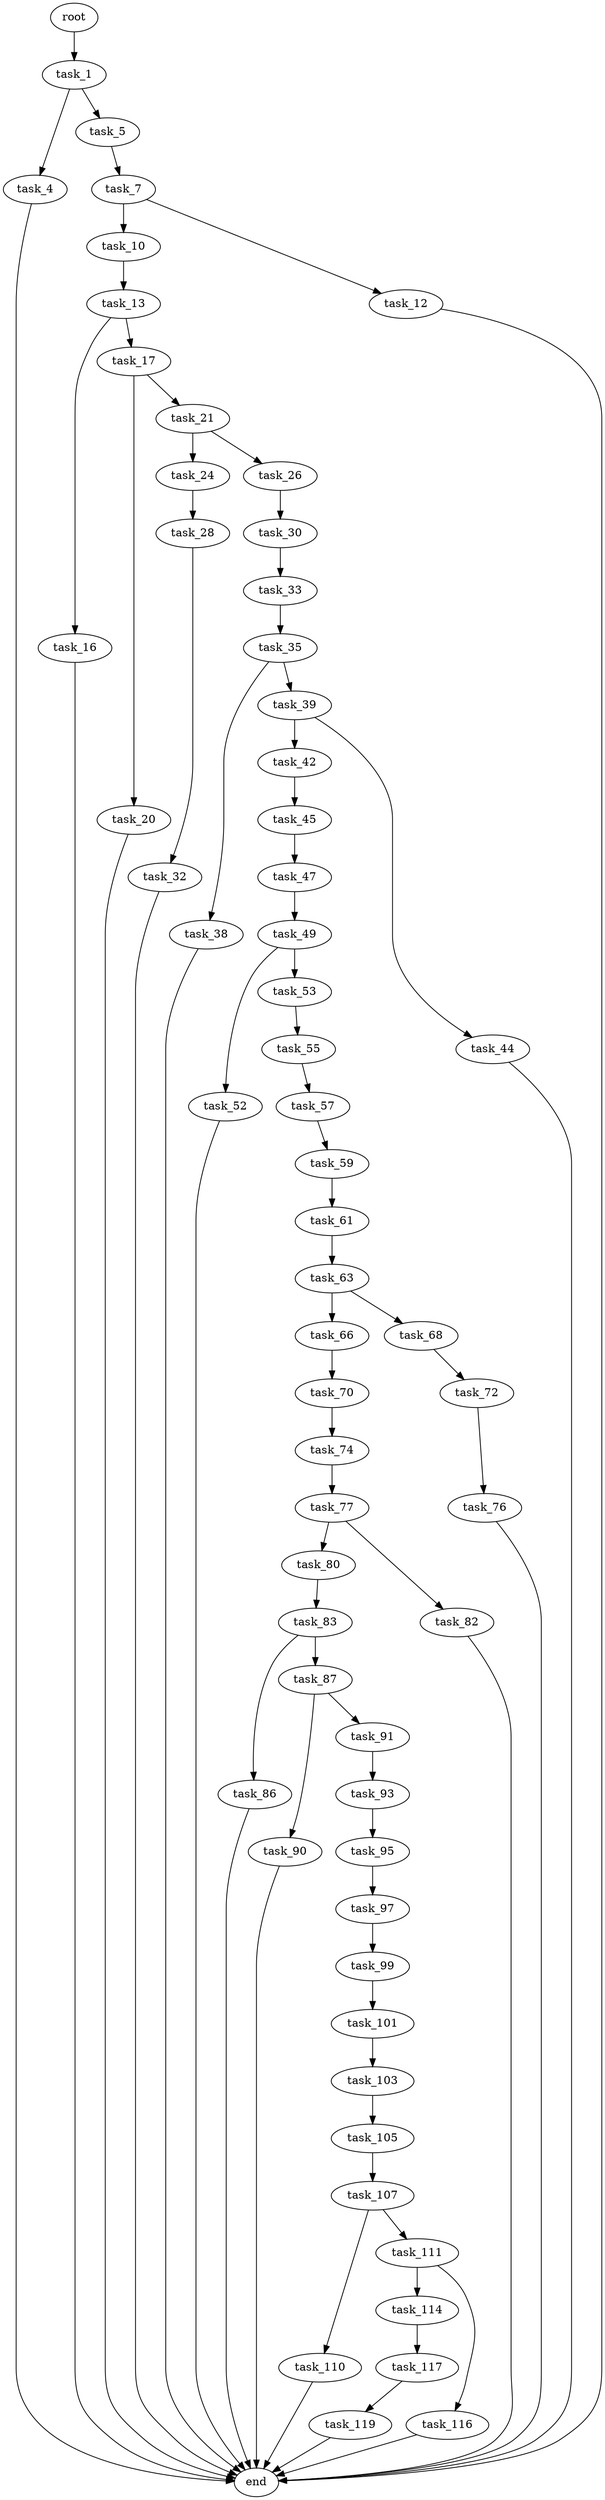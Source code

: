 digraph G {
  root [size="0.000000"];
  task_1 [size="1073741824000.000000"];
  task_4 [size="68719476736.000000"];
  task_5 [size="70674811003.000000"];
  task_7 [size="8589934592.000000"];
  task_10 [size="628909105331.000000"];
  task_12 [size="17811249645.000000"];
  task_13 [size="11325543001.000000"];
  task_16 [size="3779128888.000000"];
  task_17 [size="77564139926.000000"];
  task_20 [size="8900456776.000000"];
  task_21 [size="368293445632.000000"];
  task_24 [size="113540792678.000000"];
  task_26 [size="829949979918.000000"];
  task_28 [size="68719476736.000000"];
  task_30 [size="368293445632.000000"];
  task_32 [size="8589934592.000000"];
  task_33 [size="7939866206.000000"];
  task_35 [size="8589934592.000000"];
  task_38 [size="549755813888.000000"];
  task_39 [size="823737549629.000000"];
  task_42 [size="28991029248.000000"];
  task_44 [size="23167270193.000000"];
  task_45 [size="8589934592.000000"];
  task_47 [size="11465030930.000000"];
  task_49 [size="28991029248.000000"];
  task_52 [size="549755813888.000000"];
  task_53 [size="871912318702.000000"];
  task_55 [size="1195256088.000000"];
  task_57 [size="261756614643.000000"];
  task_59 [size="231928233984.000000"];
  task_61 [size="50250121153.000000"];
  task_63 [size="421971614070.000000"];
  task_66 [size="92867357757.000000"];
  task_68 [size="8589934592.000000"];
  task_70 [size="28991029248.000000"];
  task_72 [size="1010067836.000000"];
  task_74 [size="345546904582.000000"];
  task_76 [size="419467203335.000000"];
  task_77 [size="771587484537.000000"];
  task_80 [size="48796913080.000000"];
  task_82 [size="2024731769.000000"];
  task_83 [size="231928233984.000000"];
  task_86 [size="15888911065.000000"];
  task_87 [size="368293445632.000000"];
  task_90 [size="171421539493.000000"];
  task_91 [size="61941874220.000000"];
  task_93 [size="782757789696.000000"];
  task_95 [size="231928233984.000000"];
  task_97 [size="782757789696.000000"];
  task_99 [size="71615321652.000000"];
  task_101 [size="549755813888.000000"];
  task_103 [size="23664844333.000000"];
  task_105 [size="559031107529.000000"];
  task_107 [size="11894466739.000000"];
  task_110 [size="820074162057.000000"];
  task_111 [size="9987999782.000000"];
  task_114 [size="448266078260.000000"];
  task_116 [size="36542322097.000000"];
  task_117 [size="782757789696.000000"];
  task_119 [size="61244905016.000000"];
  end [size="0.000000"];

  root -> task_1 [size="1.000000"];
  task_1 -> task_4 [size="838860800.000000"];
  task_1 -> task_5 [size="838860800.000000"];
  task_4 -> end [size="1.000000"];
  task_5 -> task_7 [size="209715200.000000"];
  task_7 -> task_10 [size="33554432.000000"];
  task_7 -> task_12 [size="33554432.000000"];
  task_10 -> task_13 [size="536870912.000000"];
  task_12 -> end [size="1.000000"];
  task_13 -> task_16 [size="209715200.000000"];
  task_13 -> task_17 [size="209715200.000000"];
  task_16 -> end [size="1.000000"];
  task_17 -> task_20 [size="134217728.000000"];
  task_17 -> task_21 [size="134217728.000000"];
  task_20 -> end [size="1.000000"];
  task_21 -> task_24 [size="411041792.000000"];
  task_21 -> task_26 [size="411041792.000000"];
  task_24 -> task_28 [size="536870912.000000"];
  task_26 -> task_30 [size="679477248.000000"];
  task_28 -> task_32 [size="134217728.000000"];
  task_30 -> task_33 [size="411041792.000000"];
  task_32 -> end [size="1.000000"];
  task_33 -> task_35 [size="679477248.000000"];
  task_35 -> task_38 [size="33554432.000000"];
  task_35 -> task_39 [size="33554432.000000"];
  task_38 -> end [size="1.000000"];
  task_39 -> task_42 [size="536870912.000000"];
  task_39 -> task_44 [size="536870912.000000"];
  task_42 -> task_45 [size="75497472.000000"];
  task_44 -> end [size="1.000000"];
  task_45 -> task_47 [size="33554432.000000"];
  task_47 -> task_49 [size="536870912.000000"];
  task_49 -> task_52 [size="75497472.000000"];
  task_49 -> task_53 [size="75497472.000000"];
  task_52 -> end [size="1.000000"];
  task_53 -> task_55 [size="679477248.000000"];
  task_55 -> task_57 [size="75497472.000000"];
  task_57 -> task_59 [size="301989888.000000"];
  task_59 -> task_61 [size="301989888.000000"];
  task_61 -> task_63 [size="838860800.000000"];
  task_63 -> task_66 [size="536870912.000000"];
  task_63 -> task_68 [size="536870912.000000"];
  task_66 -> task_70 [size="134217728.000000"];
  task_68 -> task_72 [size="33554432.000000"];
  task_70 -> task_74 [size="75497472.000000"];
  task_72 -> task_76 [size="33554432.000000"];
  task_74 -> task_77 [size="536870912.000000"];
  task_76 -> end [size="1.000000"];
  task_77 -> task_80 [size="536870912.000000"];
  task_77 -> task_82 [size="536870912.000000"];
  task_80 -> task_83 [size="838860800.000000"];
  task_82 -> end [size="1.000000"];
  task_83 -> task_86 [size="301989888.000000"];
  task_83 -> task_87 [size="301989888.000000"];
  task_86 -> end [size="1.000000"];
  task_87 -> task_90 [size="411041792.000000"];
  task_87 -> task_91 [size="411041792.000000"];
  task_90 -> end [size="1.000000"];
  task_91 -> task_93 [size="75497472.000000"];
  task_93 -> task_95 [size="679477248.000000"];
  task_95 -> task_97 [size="301989888.000000"];
  task_97 -> task_99 [size="679477248.000000"];
  task_99 -> task_101 [size="301989888.000000"];
  task_101 -> task_103 [size="536870912.000000"];
  task_103 -> task_105 [size="33554432.000000"];
  task_105 -> task_107 [size="679477248.000000"];
  task_107 -> task_110 [size="536870912.000000"];
  task_107 -> task_111 [size="536870912.000000"];
  task_110 -> end [size="1.000000"];
  task_111 -> task_114 [size="411041792.000000"];
  task_111 -> task_116 [size="411041792.000000"];
  task_114 -> task_117 [size="301989888.000000"];
  task_116 -> end [size="1.000000"];
  task_117 -> task_119 [size="679477248.000000"];
  task_119 -> end [size="1.000000"];
}
